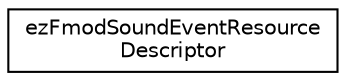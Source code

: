 digraph "Graphical Class Hierarchy"
{
 // LATEX_PDF_SIZE
  edge [fontname="Helvetica",fontsize="10",labelfontname="Helvetica",labelfontsize="10"];
  node [fontname="Helvetica",fontsize="10",shape=record];
  rankdir="LR";
  Node0 [label="ezFmodSoundEventResource\lDescriptor",height=0.2,width=0.4,color="black", fillcolor="white", style="filled",URL="$dc/db9/structez_fmod_sound_event_resource_descriptor.htm",tooltip=" "];
}
